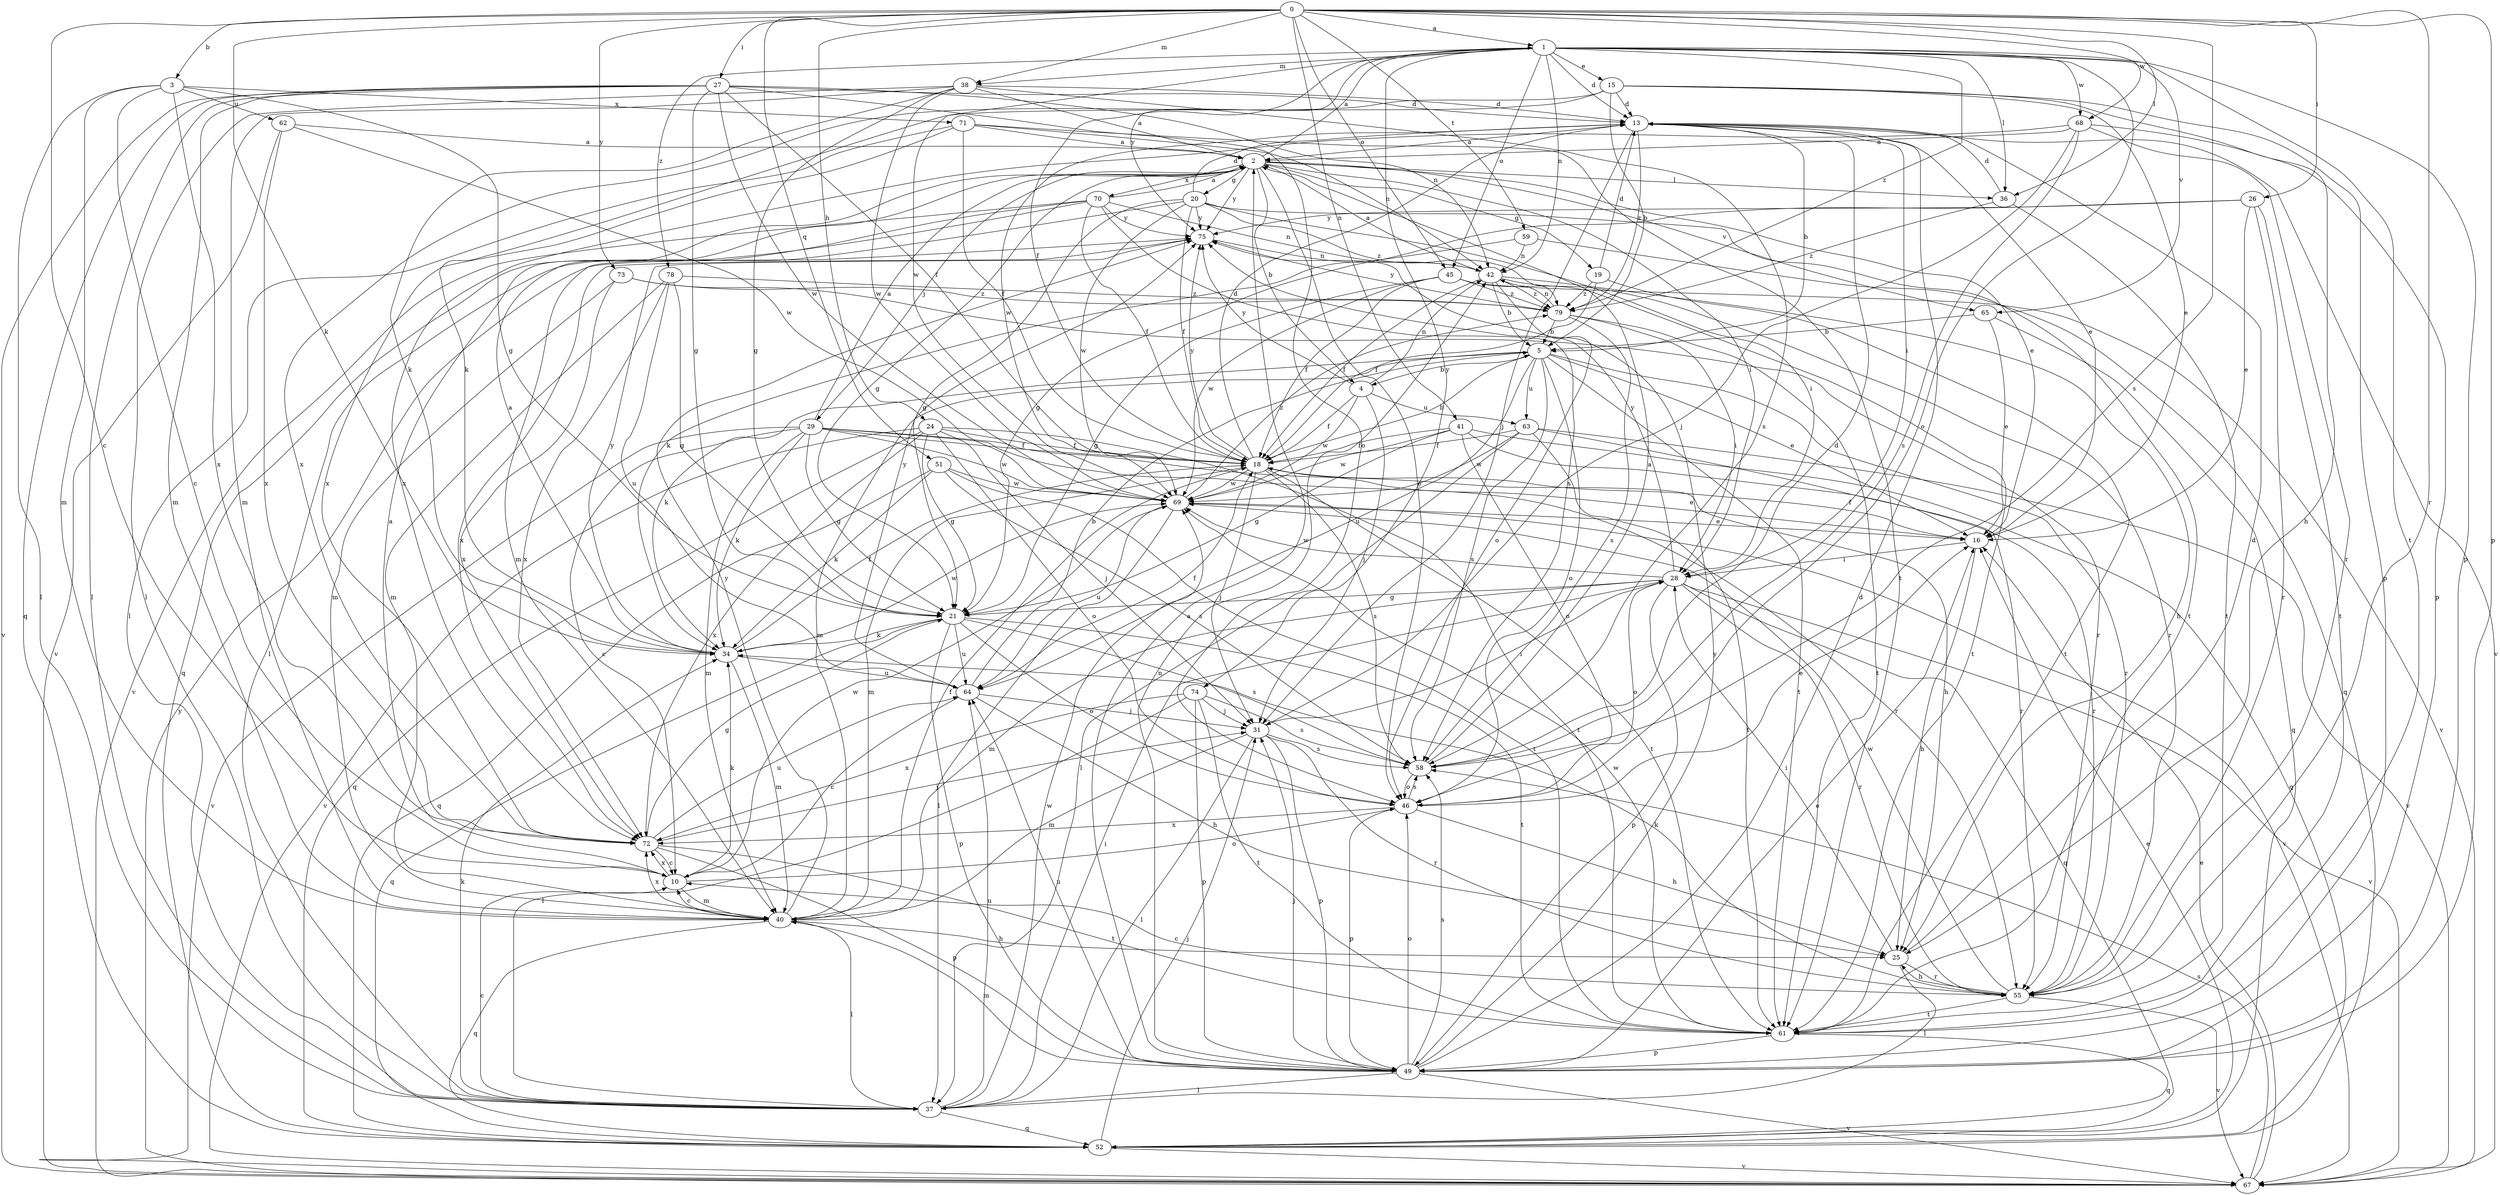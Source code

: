 strict digraph  {
0;
1;
2;
3;
4;
5;
10;
13;
15;
16;
18;
19;
20;
21;
24;
25;
26;
27;
28;
29;
31;
34;
36;
37;
38;
40;
41;
42;
45;
46;
49;
51;
52;
55;
58;
59;
61;
62;
63;
64;
65;
67;
68;
69;
70;
71;
72;
73;
74;
75;
78;
79;
0 -> 1  [label=a];
0 -> 3  [label=b];
0 -> 10  [label=c];
0 -> 24  [label=h];
0 -> 26  [label=i];
0 -> 27  [label=i];
0 -> 34  [label=k];
0 -> 36  [label=l];
0 -> 38  [label=m];
0 -> 41  [label=n];
0 -> 45  [label=o];
0 -> 49  [label=p];
0 -> 51  [label=q];
0 -> 55  [label=r];
0 -> 58  [label=s];
0 -> 59  [label=t];
0 -> 68  [label=w];
0 -> 73  [label=y];
1 -> 13  [label=d];
1 -> 15  [label=e];
1 -> 18  [label=f];
1 -> 36  [label=l];
1 -> 38  [label=m];
1 -> 42  [label=n];
1 -> 45  [label=o];
1 -> 46  [label=o];
1 -> 49  [label=p];
1 -> 61  [label=t];
1 -> 65  [label=v];
1 -> 68  [label=w];
1 -> 69  [label=w];
1 -> 74  [label=y];
1 -> 75  [label=y];
1 -> 78  [label=z];
1 -> 79  [label=z];
2 -> 1  [label=a];
2 -> 4  [label=b];
2 -> 16  [label=e];
2 -> 19  [label=g];
2 -> 20  [label=g];
2 -> 21  [label=g];
2 -> 28  [label=i];
2 -> 29  [label=j];
2 -> 36  [label=l];
2 -> 46  [label=o];
2 -> 65  [label=v];
2 -> 70  [label=x];
2 -> 75  [label=y];
3 -> 10  [label=c];
3 -> 21  [label=g];
3 -> 37  [label=l];
3 -> 40  [label=m];
3 -> 62  [label=u];
3 -> 71  [label=x];
3 -> 72  [label=x];
4 -> 18  [label=f];
4 -> 31  [label=j];
4 -> 42  [label=n];
4 -> 63  [label=u];
4 -> 69  [label=w];
4 -> 75  [label=y];
5 -> 4  [label=b];
5 -> 16  [label=e];
5 -> 34  [label=k];
5 -> 40  [label=m];
5 -> 46  [label=o];
5 -> 55  [label=r];
5 -> 58  [label=s];
5 -> 61  [label=t];
5 -> 63  [label=u];
5 -> 64  [label=u];
10 -> 2  [label=a];
10 -> 34  [label=k];
10 -> 40  [label=m];
10 -> 46  [label=o];
10 -> 69  [label=w];
10 -> 72  [label=x];
13 -> 2  [label=a];
13 -> 5  [label=b];
13 -> 16  [label=e];
13 -> 28  [label=i];
13 -> 31  [label=j];
13 -> 67  [label=v];
13 -> 69  [label=w];
13 -> 79  [label=z];
15 -> 5  [label=b];
15 -> 13  [label=d];
15 -> 16  [label=e];
15 -> 25  [label=h];
15 -> 34  [label=k];
15 -> 49  [label=p];
15 -> 72  [label=x];
16 -> 18  [label=f];
16 -> 25  [label=h];
16 -> 28  [label=i];
18 -> 5  [label=b];
18 -> 13  [label=d];
18 -> 16  [label=e];
18 -> 31  [label=j];
18 -> 40  [label=m];
18 -> 58  [label=s];
18 -> 61  [label=t];
18 -> 69  [label=w];
18 -> 75  [label=y];
19 -> 13  [label=d];
19 -> 18  [label=f];
19 -> 61  [label=t];
19 -> 79  [label=z];
20 -> 13  [label=d];
20 -> 18  [label=f];
20 -> 21  [label=g];
20 -> 28  [label=i];
20 -> 37  [label=l];
20 -> 61  [label=t];
20 -> 69  [label=w];
20 -> 75  [label=y];
20 -> 79  [label=z];
21 -> 34  [label=k];
21 -> 46  [label=o];
21 -> 49  [label=p];
21 -> 52  [label=q];
21 -> 58  [label=s];
21 -> 61  [label=t];
21 -> 64  [label=u];
24 -> 18  [label=f];
24 -> 21  [label=g];
24 -> 31  [label=j];
24 -> 46  [label=o];
24 -> 52  [label=q];
24 -> 61  [label=t];
24 -> 67  [label=v];
24 -> 72  [label=x];
25 -> 13  [label=d];
25 -> 28  [label=i];
25 -> 37  [label=l];
25 -> 55  [label=r];
26 -> 16  [label=e];
26 -> 21  [label=g];
26 -> 55  [label=r];
26 -> 61  [label=t];
26 -> 75  [label=y];
27 -> 13  [label=d];
27 -> 18  [label=f];
27 -> 21  [label=g];
27 -> 37  [label=l];
27 -> 40  [label=m];
27 -> 42  [label=n];
27 -> 46  [label=o];
27 -> 52  [label=q];
27 -> 67  [label=v];
27 -> 69  [label=w];
28 -> 21  [label=g];
28 -> 40  [label=m];
28 -> 46  [label=o];
28 -> 49  [label=p];
28 -> 52  [label=q];
28 -> 55  [label=r];
28 -> 67  [label=v];
28 -> 69  [label=w];
28 -> 75  [label=y];
29 -> 2  [label=a];
29 -> 10  [label=c];
29 -> 18  [label=f];
29 -> 21  [label=g];
29 -> 25  [label=h];
29 -> 34  [label=k];
29 -> 40  [label=m];
29 -> 55  [label=r];
29 -> 67  [label=v];
29 -> 69  [label=w];
31 -> 28  [label=i];
31 -> 37  [label=l];
31 -> 40  [label=m];
31 -> 49  [label=p];
31 -> 55  [label=r];
31 -> 58  [label=s];
34 -> 2  [label=a];
34 -> 18  [label=f];
34 -> 40  [label=m];
34 -> 64  [label=u];
34 -> 69  [label=w];
34 -> 75  [label=y];
36 -> 13  [label=d];
36 -> 61  [label=t];
36 -> 79  [label=z];
37 -> 10  [label=c];
37 -> 28  [label=i];
37 -> 34  [label=k];
37 -> 52  [label=q];
37 -> 64  [label=u];
37 -> 69  [label=w];
38 -> 2  [label=a];
38 -> 13  [label=d];
38 -> 21  [label=g];
38 -> 34  [label=k];
38 -> 37  [label=l];
38 -> 40  [label=m];
38 -> 58  [label=s];
38 -> 69  [label=w];
40 -> 10  [label=c];
40 -> 18  [label=f];
40 -> 25  [label=h];
40 -> 37  [label=l];
40 -> 52  [label=q];
40 -> 72  [label=x];
40 -> 75  [label=y];
41 -> 18  [label=f];
41 -> 21  [label=g];
41 -> 46  [label=o];
41 -> 52  [label=q];
41 -> 55  [label=r];
41 -> 69  [label=w];
42 -> 2  [label=a];
42 -> 5  [label=b];
42 -> 18  [label=f];
42 -> 25  [label=h];
42 -> 46  [label=o];
42 -> 55  [label=r];
42 -> 79  [label=z];
45 -> 18  [label=f];
45 -> 21  [label=g];
45 -> 61  [label=t];
45 -> 67  [label=v];
45 -> 69  [label=w];
45 -> 79  [label=z];
46 -> 16  [label=e];
46 -> 25  [label=h];
46 -> 49  [label=p];
46 -> 58  [label=s];
46 -> 72  [label=x];
49 -> 2  [label=a];
49 -> 13  [label=d];
49 -> 16  [label=e];
49 -> 31  [label=j];
49 -> 37  [label=l];
49 -> 40  [label=m];
49 -> 42  [label=n];
49 -> 46  [label=o];
49 -> 58  [label=s];
49 -> 64  [label=u];
49 -> 67  [label=v];
49 -> 75  [label=y];
51 -> 34  [label=k];
51 -> 52  [label=q];
51 -> 58  [label=s];
51 -> 61  [label=t];
51 -> 69  [label=w];
52 -> 16  [label=e];
52 -> 31  [label=j];
52 -> 67  [label=v];
55 -> 10  [label=c];
55 -> 25  [label=h];
55 -> 34  [label=k];
55 -> 61  [label=t];
55 -> 67  [label=v];
55 -> 69  [label=w];
58 -> 2  [label=a];
58 -> 13  [label=d];
58 -> 46  [label=o];
59 -> 34  [label=k];
59 -> 42  [label=n];
59 -> 52  [label=q];
61 -> 49  [label=p];
61 -> 52  [label=q];
61 -> 69  [label=w];
62 -> 2  [label=a];
62 -> 67  [label=v];
62 -> 69  [label=w];
62 -> 72  [label=x];
63 -> 18  [label=f];
63 -> 37  [label=l];
63 -> 55  [label=r];
63 -> 61  [label=t];
63 -> 67  [label=v];
63 -> 69  [label=w];
64 -> 5  [label=b];
64 -> 10  [label=c];
64 -> 18  [label=f];
64 -> 25  [label=h];
64 -> 31  [label=j];
64 -> 75  [label=y];
65 -> 5  [label=b];
65 -> 16  [label=e];
65 -> 52  [label=q];
67 -> 16  [label=e];
67 -> 58  [label=s];
67 -> 75  [label=y];
68 -> 2  [label=a];
68 -> 31  [label=j];
68 -> 49  [label=p];
68 -> 55  [label=r];
68 -> 58  [label=s];
68 -> 72  [label=x];
69 -> 16  [label=e];
69 -> 37  [label=l];
69 -> 64  [label=u];
69 -> 67  [label=v];
69 -> 79  [label=z];
70 -> 2  [label=a];
70 -> 18  [label=f];
70 -> 40  [label=m];
70 -> 42  [label=n];
70 -> 52  [label=q];
70 -> 58  [label=s];
70 -> 67  [label=v];
70 -> 75  [label=y];
71 -> 2  [label=a];
71 -> 18  [label=f];
71 -> 37  [label=l];
71 -> 42  [label=n];
71 -> 61  [label=t];
71 -> 72  [label=x];
72 -> 10  [label=c];
72 -> 21  [label=g];
72 -> 31  [label=j];
72 -> 49  [label=p];
72 -> 61  [label=t];
72 -> 64  [label=u];
73 -> 40  [label=m];
73 -> 55  [label=r];
73 -> 72  [label=x];
73 -> 79  [label=z];
74 -> 31  [label=j];
74 -> 37  [label=l];
74 -> 49  [label=p];
74 -> 58  [label=s];
74 -> 61  [label=t];
74 -> 72  [label=x];
75 -> 42  [label=n];
75 -> 72  [label=x];
78 -> 21  [label=g];
78 -> 40  [label=m];
78 -> 64  [label=u];
78 -> 72  [label=x];
78 -> 79  [label=z];
79 -> 5  [label=b];
79 -> 28  [label=i];
79 -> 42  [label=n];
79 -> 58  [label=s];
79 -> 61  [label=t];
79 -> 75  [label=y];
}
